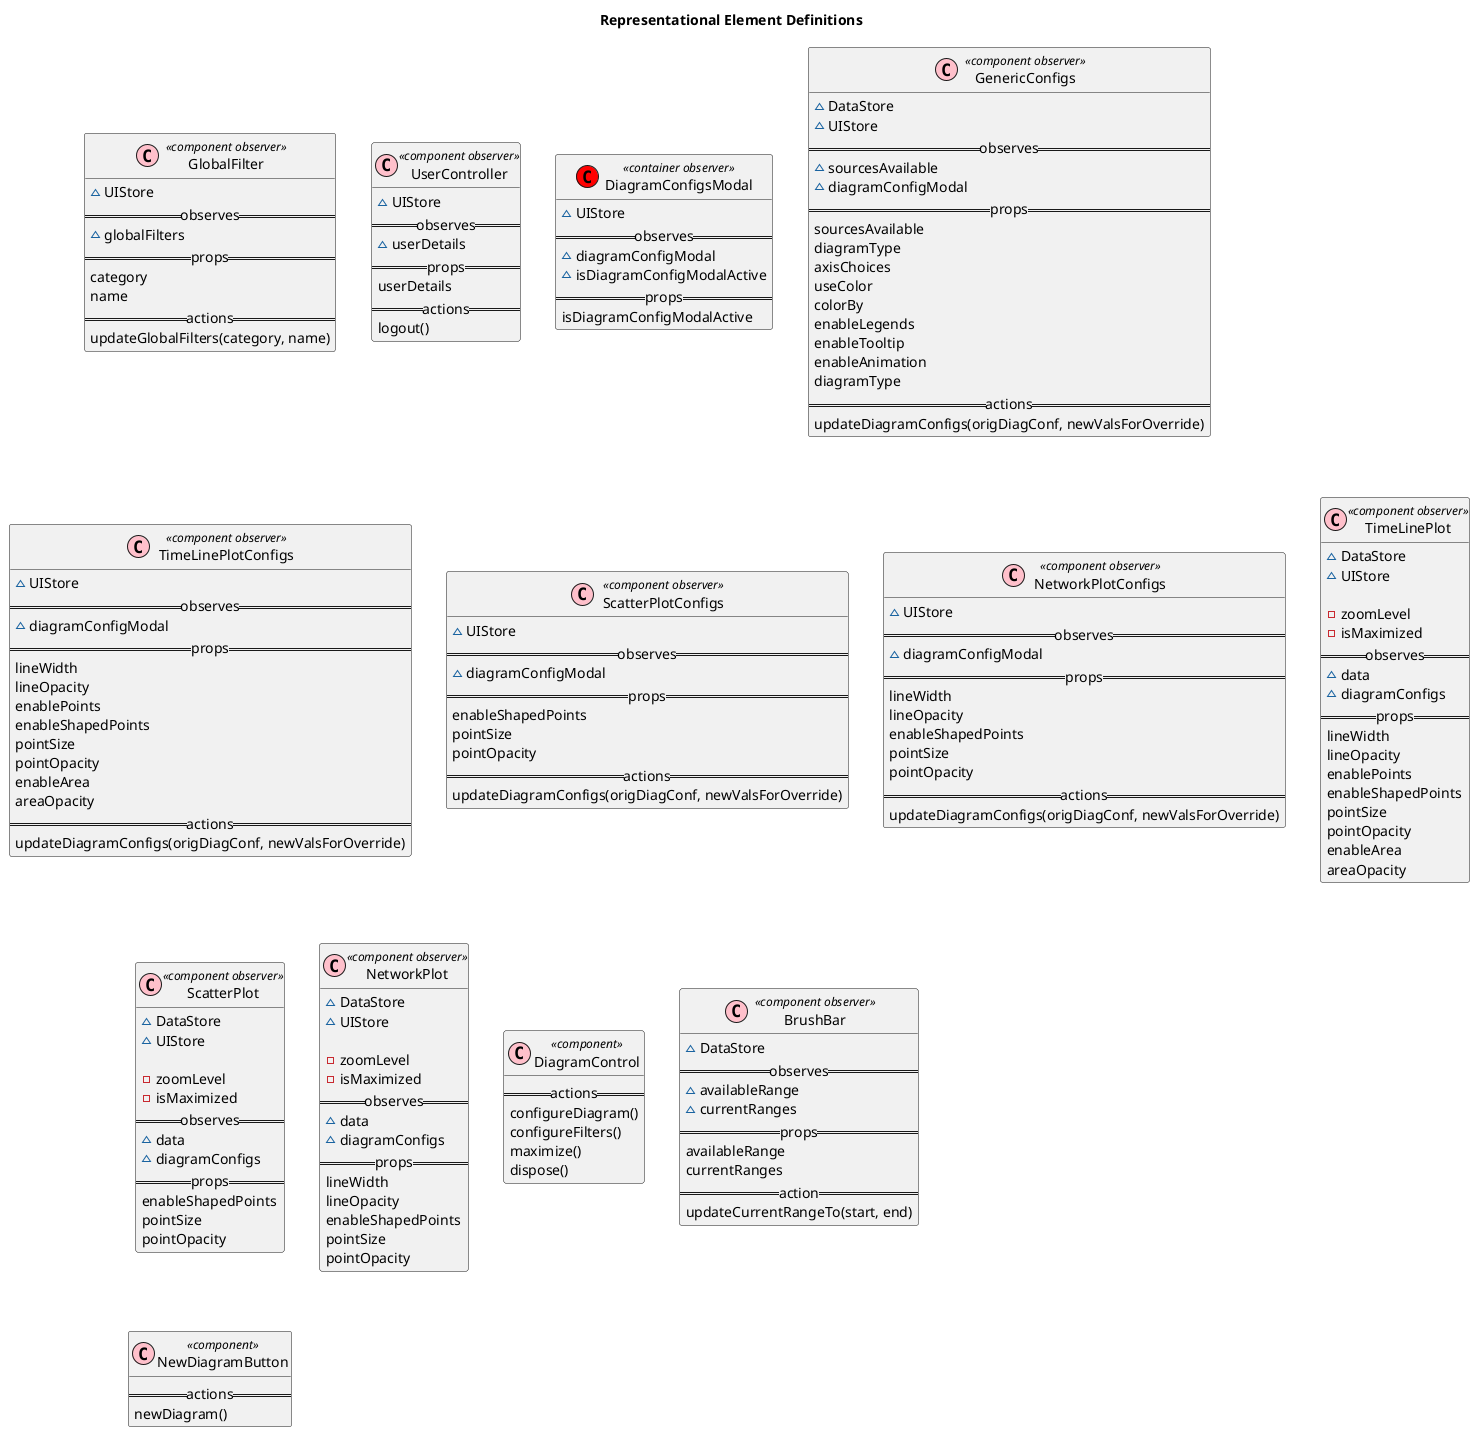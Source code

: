 @startuml
title Representational Element Definitions

class GlobalFilter << (C,pink) component observer >> {
  ~ UIStore
  ==observes==
  ~ globalFilters
  ==props==
  category
  name
  ==actions==
  updateGlobalFilters(category, name)
}

class UserController << (C,pink) component observer >> {
  ~ UIStore
  ==observes==
  ~ userDetails
  ==props==
  userDetails
  ==actions==
  logout()
}

class DiagramConfigsModal << (C,red) container observer >> {
  ~ UIStore
  ==observes==
  ~ diagramConfigModal
  ~ isDiagramConfigModalActive
  ==props==
  isDiagramConfigModalActive
}

class GenericConfigs << (C,pink) component observer >> {
  ~ DataStore
  ~ UIStore
  ==observes==
  ~ sourcesAvailable
  ~ diagramConfigModal
  ==props==
  sourcesAvailable
  diagramType
  axisChoices
  useColor
  colorBy
  enableLegends
  enableTooltip
  enableAnimation
  diagramType
  ==actions==
  updateDiagramConfigs(origDiagConf, newValsForOverride)
}

class TimeLinePlotConfigs  << (C,pink) component observer >> {
  ~ UIStore
  ==observes==
  ~ diagramConfigModal
  ==props==
  lineWidth
  lineOpacity
  enablePoints
  enableShapedPoints
  pointSize
  pointOpacity
  enableArea
  areaOpacity
  ==actions==
  updateDiagramConfigs(origDiagConf, newValsForOverride)
}

class ScatterPlotConfigs  << (C,pink) component observer >> {
  ~ UIStore
  ==observes==
  ~ diagramConfigModal
  ==props==
  enableShapedPoints
  pointSize
  pointOpacity
  ==actions==
  updateDiagramConfigs(origDiagConf, newValsForOverride)
}

class NetworkPlotConfigs  << (C,pink) component observer >> {
  ~ UIStore
  ==observes==
  ~ diagramConfigModal
  ==props==
  lineWidth
  lineOpacity
  enableShapedPoints
  pointSize
  pointOpacity
  ==actions==
  updateDiagramConfigs(origDiagConf, newValsForOverride)
}

class TimeLinePlot  << (C,pink) component observer >> {
  ~ DataStore
  ~ UIStore

  - zoomLevel
  - isMaximized
  ==observes==
  ~ data
  ~ diagramConfigs
  ==props==
  lineWidth
  lineOpacity
  enablePoints
  enableShapedPoints
  pointSize
  pointOpacity
  enableArea
  areaOpacity
}

class ScatterPlot  << (C,pink) component observer >> {
  ~ DataStore
  ~ UIStore

  - zoomLevel
  - isMaximized
  ==observes==
  ~ data
  ~ diagramConfigs
  ==props==
  enableShapedPoints
  pointSize
  pointOpacity
}

class NetworkPlot  << (C,pink) component observer >> {
  ~ DataStore
  ~ UIStore

  - zoomLevel
  - isMaximized
  ==observes==
  ~ data
  ~ diagramConfigs
  ==props==
  lineWidth
  lineOpacity
  enableShapedPoints
  pointSize
  pointOpacity
}

class DiagramControl << (C,pink) component >> {
  ==actions==
  configureDiagram()
  configureFilters()
  maximize()
  dispose()
}

class BrushBar << (C,pink) component observer >> {
  ~ DataStore
  ==observes==
  ~ availableRange
  ~ currentRanges
  ==props==
  availableRange
  currentRanges
  ==action==
  updateCurrentRangeTo(start, end)
}

class NewDiagramButton << (C,pink) component >> {
  ==actions==
  newDiagram()
}

@enduml
